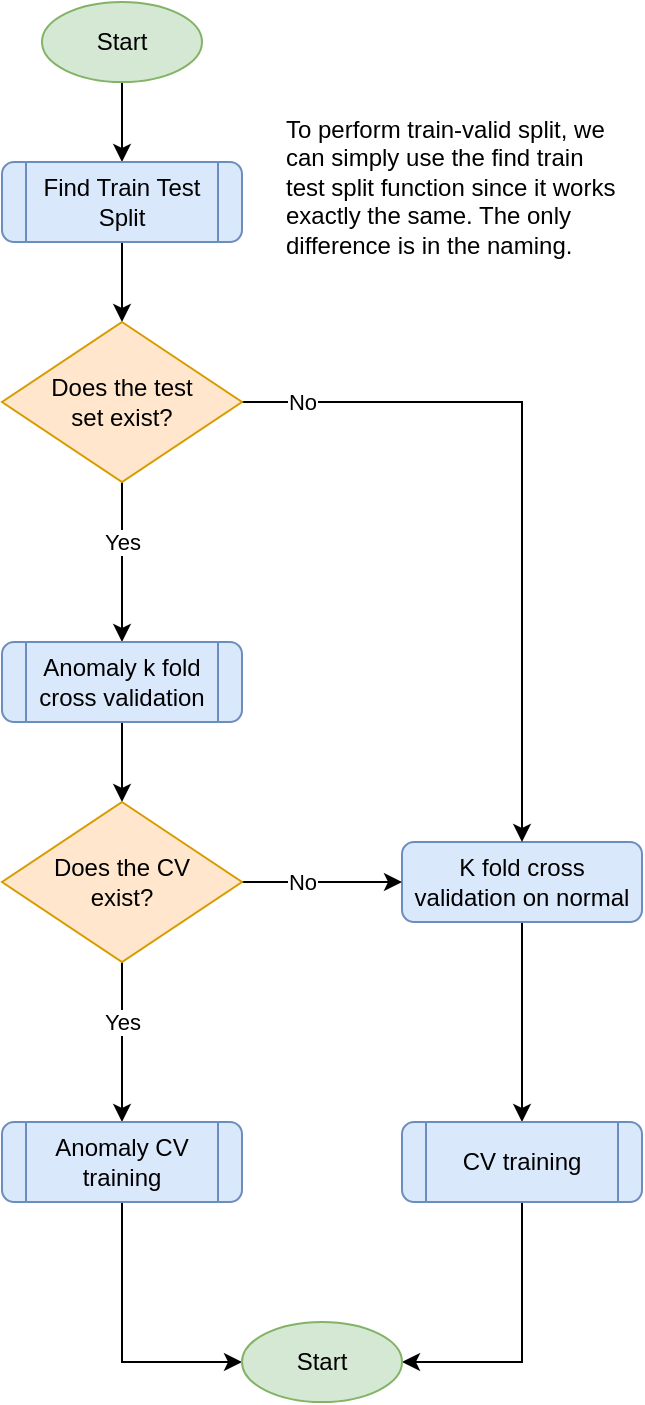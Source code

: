 <mxfile version="20.3.0" type="device" pages="2"><diagram id="C5RBs43oDa-KdzZeNtuy" name="Pre-training"><mxGraphModel dx="1422" dy="857" grid="1" gridSize="10" guides="1" tooltips="1" connect="1" arrows="1" fold="1" page="1" pageScale="1" pageWidth="400" pageHeight="800" math="0" shadow="0"><root><mxCell id="WIyWlLk6GJQsqaUBKTNV-0"/><mxCell id="WIyWlLk6GJQsqaUBKTNV-1" parent="WIyWlLk6GJQsqaUBKTNV-0"/><mxCell id="ryyrl_EKLy7s0HsgmRQc-0" style="edgeStyle=orthogonalEdgeStyle;rounded=0;orthogonalLoop=1;jettySize=auto;html=1;" parent="WIyWlLk6GJQsqaUBKTNV-1" source="5b-cpp2polWYg8eOsD-2-0" target="OPyNFxaaYERWrqZjhB0H-0" edge="1"><mxGeometry relative="1" as="geometry"/></mxCell><mxCell id="5b-cpp2polWYg8eOsD-2-0" value="Start" style="ellipse;whiteSpace=wrap;html=1;fillColor=#d5e8d4;strokeColor=#82b366;" parent="WIyWlLk6GJQsqaUBKTNV-1" vertex="1"><mxGeometry x="60" y="40" width="80" height="40" as="geometry"/></mxCell><mxCell id="ryyrl_EKLy7s0HsgmRQc-1" style="edgeStyle=orthogonalEdgeStyle;rounded=0;orthogonalLoop=1;jettySize=auto;html=1;" parent="WIyWlLk6GJQsqaUBKTNV-1" source="OPyNFxaaYERWrqZjhB0H-0" target="OPyNFxaaYERWrqZjhB0H-3" edge="1"><mxGeometry relative="1" as="geometry"/></mxCell><mxCell id="OPyNFxaaYERWrqZjhB0H-0" value="Find Train Test&lt;br&gt;Split" style="shape=process;whiteSpace=wrap;html=1;backgroundOutline=1;fillColor=#dae8fc;strokeColor=#6c8ebf;rounded=1;" parent="WIyWlLk6GJQsqaUBKTNV-1" vertex="1"><mxGeometry x="40" y="120" width="120" height="40" as="geometry"/></mxCell><mxCell id="jDwtgCa9JRZNagfKjlTn-7" style="edgeStyle=orthogonalEdgeStyle;rounded=0;orthogonalLoop=1;jettySize=auto;html=1;" parent="WIyWlLk6GJQsqaUBKTNV-1" source="OPyNFxaaYERWrqZjhB0H-2" target="jDwtgCa9JRZNagfKjlTn-6" edge="1"><mxGeometry relative="1" as="geometry"/></mxCell><mxCell id="OPyNFxaaYERWrqZjhB0H-2" value="K fold cross&lt;br&gt;validation on normal" style="rounded=1;whiteSpace=wrap;html=1;strokeWidth=1;fillColor=#dae8fc;strokeColor=#6c8ebf;" parent="WIyWlLk6GJQsqaUBKTNV-1" vertex="1"><mxGeometry x="240" y="460" width="120" height="40" as="geometry"/></mxCell><mxCell id="ryyrl_EKLy7s0HsgmRQc-3" style="edgeStyle=orthogonalEdgeStyle;rounded=0;orthogonalLoop=1;jettySize=auto;html=1;" parent="WIyWlLk6GJQsqaUBKTNV-1" source="OPyNFxaaYERWrqZjhB0H-3" target="ryyrl_EKLy7s0HsgmRQc-2" edge="1"><mxGeometry relative="1" as="geometry"/></mxCell><mxCell id="ryyrl_EKLy7s0HsgmRQc-6" value="Yes" style="edgeLabel;html=1;align=center;verticalAlign=middle;resizable=0;points=[];" parent="ryyrl_EKLy7s0HsgmRQc-3" vertex="1" connectable="0"><mxGeometry x="0.25" y="3" relative="1" as="geometry"><mxPoint x="-3" y="-20" as="offset"/></mxGeometry></mxCell><mxCell id="jDwtgCa9JRZNagfKjlTn-1" style="edgeStyle=orthogonalEdgeStyle;rounded=0;orthogonalLoop=1;jettySize=auto;html=1;" parent="WIyWlLk6GJQsqaUBKTNV-1" source="OPyNFxaaYERWrqZjhB0H-3" target="OPyNFxaaYERWrqZjhB0H-2" edge="1"><mxGeometry relative="1" as="geometry"/></mxCell><mxCell id="jDwtgCa9JRZNagfKjlTn-3" value="No" style="edgeLabel;html=1;align=center;verticalAlign=middle;resizable=0;points=[];" parent="jDwtgCa9JRZNagfKjlTn-1" vertex="1" connectable="0"><mxGeometry x="-0.833" y="2" relative="1" as="geometry"><mxPoint y="2" as="offset"/></mxGeometry></mxCell><mxCell id="OPyNFxaaYERWrqZjhB0H-3" value="Does the test &lt;br&gt;set exist?" style="strokeWidth=1;html=1;shape=mxgraph.flowchart.decision;whiteSpace=wrap;rounded=1;fillColor=#ffe6cc;strokeColor=#d79b00;" parent="WIyWlLk6GJQsqaUBKTNV-1" vertex="1"><mxGeometry x="40" y="200" width="120" height="80" as="geometry"/></mxCell><mxCell id="ryyrl_EKLy7s0HsgmRQc-5" style="edgeStyle=orthogonalEdgeStyle;rounded=0;orthogonalLoop=1;jettySize=auto;html=1;" parent="WIyWlLk6GJQsqaUBKTNV-1" source="ryyrl_EKLy7s0HsgmRQc-2" target="ryyrl_EKLy7s0HsgmRQc-4" edge="1"><mxGeometry relative="1" as="geometry"/></mxCell><mxCell id="ryyrl_EKLy7s0HsgmRQc-2" value="Anomaly k fold&lt;br&gt;cross validation" style="shape=process;whiteSpace=wrap;html=1;backgroundOutline=1;fillColor=#dae8fc;strokeColor=#6c8ebf;rounded=1;" parent="WIyWlLk6GJQsqaUBKTNV-1" vertex="1"><mxGeometry x="40" y="360" width="120" height="40" as="geometry"/></mxCell><mxCell id="jDwtgCa9JRZNagfKjlTn-2" style="edgeStyle=orthogonalEdgeStyle;rounded=0;orthogonalLoop=1;jettySize=auto;html=1;" parent="WIyWlLk6GJQsqaUBKTNV-1" source="ryyrl_EKLy7s0HsgmRQc-4" target="OPyNFxaaYERWrqZjhB0H-2" edge="1"><mxGeometry relative="1" as="geometry"/></mxCell><mxCell id="jDwtgCa9JRZNagfKjlTn-4" value="No" style="edgeLabel;html=1;align=center;verticalAlign=middle;resizable=0;points=[];" parent="jDwtgCa9JRZNagfKjlTn-2" vertex="1" connectable="0"><mxGeometry x="-0.25" y="-1" relative="1" as="geometry"><mxPoint y="-1" as="offset"/></mxGeometry></mxCell><mxCell id="jDwtgCa9JRZNagfKjlTn-8" style="edgeStyle=orthogonalEdgeStyle;rounded=0;orthogonalLoop=1;jettySize=auto;html=1;" parent="WIyWlLk6GJQsqaUBKTNV-1" source="ryyrl_EKLy7s0HsgmRQc-4" target="jDwtgCa9JRZNagfKjlTn-5" edge="1"><mxGeometry relative="1" as="geometry"><Array as="points"><mxPoint x="100" y="570"/><mxPoint x="100" y="570"/></Array></mxGeometry></mxCell><mxCell id="jDwtgCa9JRZNagfKjlTn-9" value="Yes" style="edgeLabel;html=1;align=center;verticalAlign=middle;resizable=0;points=[];" parent="jDwtgCa9JRZNagfKjlTn-8" vertex="1" connectable="0"><mxGeometry x="0.25" y="-3" relative="1" as="geometry"><mxPoint x="3" y="-20" as="offset"/></mxGeometry></mxCell><mxCell id="ryyrl_EKLy7s0HsgmRQc-4" value="Does the CV&lt;br&gt;exist?" style="strokeWidth=1;html=1;shape=mxgraph.flowchart.decision;whiteSpace=wrap;rounded=1;fillColor=#ffe6cc;strokeColor=#d79b00;" parent="WIyWlLk6GJQsqaUBKTNV-1" vertex="1"><mxGeometry x="40" y="440" width="120" height="80" as="geometry"/></mxCell><mxCell id="jDwtgCa9JRZNagfKjlTn-12" style="edgeStyle=orthogonalEdgeStyle;rounded=0;orthogonalLoop=1;jettySize=auto;html=1;" parent="WIyWlLk6GJQsqaUBKTNV-1" source="jDwtgCa9JRZNagfKjlTn-5" target="jDwtgCa9JRZNagfKjlTn-10" edge="1"><mxGeometry relative="1" as="geometry"><Array as="points"><mxPoint x="100" y="720"/></Array></mxGeometry></mxCell><mxCell id="jDwtgCa9JRZNagfKjlTn-5" value="Anomaly CV&lt;br&gt;training" style="shape=process;whiteSpace=wrap;html=1;backgroundOutline=1;fillColor=#dae8fc;strokeColor=#6c8ebf;rounded=1;" parent="WIyWlLk6GJQsqaUBKTNV-1" vertex="1"><mxGeometry x="40" y="600" width="120" height="40" as="geometry"/></mxCell><mxCell id="jDwtgCa9JRZNagfKjlTn-11" style="edgeStyle=orthogonalEdgeStyle;rounded=0;orthogonalLoop=1;jettySize=auto;html=1;" parent="WIyWlLk6GJQsqaUBKTNV-1" source="jDwtgCa9JRZNagfKjlTn-6" target="jDwtgCa9JRZNagfKjlTn-10" edge="1"><mxGeometry relative="1" as="geometry"><Array as="points"><mxPoint x="300" y="720"/></Array></mxGeometry></mxCell><mxCell id="jDwtgCa9JRZNagfKjlTn-6" value="CV training" style="shape=process;whiteSpace=wrap;html=1;backgroundOutline=1;fillColor=#dae8fc;strokeColor=#6c8ebf;rounded=1;" parent="WIyWlLk6GJQsqaUBKTNV-1" vertex="1"><mxGeometry x="240" y="600" width="120" height="40" as="geometry"/></mxCell><mxCell id="jDwtgCa9JRZNagfKjlTn-10" value="Start" style="ellipse;whiteSpace=wrap;html=1;fillColor=#d5e8d4;strokeColor=#82b366;" parent="WIyWlLk6GJQsqaUBKTNV-1" vertex="1"><mxGeometry x="160" y="700" width="80" height="40" as="geometry"/></mxCell><mxCell id="mYtI1wbFwFQSOUC2KGi3-1" value="To perform train-valid split, we can simply use the find train test split function since it works exactly the same. The only difference is in the naming." style="text;html=1;strokeColor=none;fillColor=none;align=left;verticalAlign=top;whiteSpace=wrap;rounded=0;" parent="WIyWlLk6GJQsqaUBKTNV-1" vertex="1"><mxGeometry x="180" y="90" width="170" height="90" as="geometry"/></mxCell></root></mxGraphModel></diagram><diagram id="KVxQ2ky4A0qtHgut5TyB" name="Training"><mxGraphModel dx="1422" dy="857" grid="1" gridSize="10" guides="1" tooltips="1" connect="1" arrows="1" fold="1" page="1" pageScale="1" pageWidth="520" pageHeight="1160" math="0" shadow="0"><root><mxCell id="0"/><mxCell id="1" parent="0"/><mxCell id="TYW-HrhhjEymhfAnjixV-2" style="edgeStyle=orthogonalEdgeStyle;rounded=0;orthogonalLoop=1;jettySize=auto;html=1;" parent="1" source="UbVZBWdChkSY4B0OirwI-1" target="TYW-HrhhjEymhfAnjixV-1" edge="1"><mxGeometry relative="1" as="geometry"/></mxCell><mxCell id="UbVZBWdChkSY4B0OirwI-1" value="Start" style="ellipse;whiteSpace=wrap;html=1;fillColor=#d5e8d4;strokeColor=#82b366;" parent="1" vertex="1"><mxGeometry x="260" y="40" width="80" height="40" as="geometry"/></mxCell><mxCell id="ZT3BTX7ZoMWZbO8DQAr4-2" style="edgeStyle=orthogonalEdgeStyle;rounded=0;orthogonalLoop=1;jettySize=auto;html=1;" parent="1" source="TYW-HrhhjEymhfAnjixV-1" target="ZT3BTX7ZoMWZbO8DQAr4-1" edge="1"><mxGeometry relative="1" as="geometry"/></mxCell><mxCell id="TYW-HrhhjEymhfAnjixV-1" value="Read hyper-&lt;br&gt;param space" style="shape=parallelogram;html=1;strokeWidth=1;perimeter=parallelogramPerimeter;whiteSpace=wrap;rounded=1;arcSize=12;size=0.23;fillColor=#dae8fc;strokeColor=#6c8ebf;" parent="1" vertex="1"><mxGeometry x="240" y="120" width="120" height="40" as="geometry"/></mxCell><mxCell id="ZT3BTX7ZoMWZbO8DQAr4-4" style="edgeStyle=orthogonalEdgeStyle;rounded=0;orthogonalLoop=1;jettySize=auto;html=1;" parent="1" source="ZT3BTX7ZoMWZbO8DQAr4-1" target="ZT3BTX7ZoMWZbO8DQAr4-3" edge="1"><mxGeometry relative="1" as="geometry"/></mxCell><mxCell id="ZT3BTX7ZoMWZbO8DQAr4-1" value="Start GP hyper-param&lt;br&gt;search" style="rounded=1;whiteSpace=wrap;html=1;strokeWidth=1;fillColor=#dae8fc;strokeColor=#6c8ebf;" parent="1" vertex="1"><mxGeometry x="240" y="200" width="120" height="40" as="geometry"/></mxCell><mxCell id="ZT3BTX7ZoMWZbO8DQAr4-6" style="edgeStyle=orthogonalEdgeStyle;rounded=0;orthogonalLoop=1;jettySize=auto;html=1;" parent="1" source="ZT3BTX7ZoMWZbO8DQAr4-3" target="ZT3BTX7ZoMWZbO8DQAr4-5" edge="1"><mxGeometry relative="1" as="geometry"/></mxCell><mxCell id="ZT3BTX7ZoMWZbO8DQAr4-3" value="Pick a hyper-param&lt;br&gt;config" style="rounded=1;whiteSpace=wrap;html=1;strokeWidth=1;fillColor=#dae8fc;strokeColor=#6c8ebf;" parent="1" vertex="1"><mxGeometry x="240" y="280" width="120" height="40" as="geometry"/></mxCell><mxCell id="ZT3BTX7ZoMWZbO8DQAr4-9" style="edgeStyle=orthogonalEdgeStyle;rounded=0;orthogonalLoop=1;jettySize=auto;html=1;" parent="1" source="ZT3BTX7ZoMWZbO8DQAr4-5" target="ZT3BTX7ZoMWZbO8DQAr4-7" edge="1"><mxGeometry relative="1" as="geometry"/></mxCell><mxCell id="ZT3BTX7ZoMWZbO8DQAr4-5" value="Read 1&lt;sup&gt;st&lt;/sup&gt; fold" style="shape=parallelogram;html=1;strokeWidth=1;perimeter=parallelogramPerimeter;whiteSpace=wrap;rounded=1;arcSize=12;size=0.23;fillColor=#dae8fc;strokeColor=#6c8ebf;" parent="1" vertex="1"><mxGeometry x="240" y="360" width="120" height="40" as="geometry"/></mxCell><mxCell id="ZT3BTX7ZoMWZbO8DQAr4-10" style="edgeStyle=orthogonalEdgeStyle;rounded=0;orthogonalLoop=1;jettySize=auto;html=1;" parent="1" source="ZT3BTX7ZoMWZbO8DQAr4-7" target="ZT3BTX7ZoMWZbO8DQAr4-8" edge="1"><mxGeometry relative="1" as="geometry"/></mxCell><mxCell id="ZT3BTX7ZoMWZbO8DQAr4-7" value="Train and validate" style="rounded=1;whiteSpace=wrap;html=1;strokeWidth=1;fillColor=#dae8fc;strokeColor=#6c8ebf;" parent="1" vertex="1"><mxGeometry x="240" y="440" width="120" height="40" as="geometry"/></mxCell><mxCell id="dGotC8a9FpFa0XEK_ETf-2" style="edgeStyle=orthogonalEdgeStyle;rounded=0;orthogonalLoop=1;jettySize=auto;html=1;" parent="1" source="ZT3BTX7ZoMWZbO8DQAr4-8" target="dGotC8a9FpFa0XEK_ETf-1" edge="1"><mxGeometry relative="1" as="geometry"/></mxCell><mxCell id="ZT3BTX7ZoMWZbO8DQAr4-8" value="Store validation&lt;br&gt;score" style="rounded=1;whiteSpace=wrap;html=1;strokeWidth=1;fillColor=#dae8fc;strokeColor=#6c8ebf;" parent="1" vertex="1"><mxGeometry x="240" y="520" width="120" height="40" as="geometry"/></mxCell><mxCell id="dGotC8a9FpFa0XEK_ETf-5" style="edgeStyle=orthogonalEdgeStyle;rounded=0;orthogonalLoop=1;jettySize=auto;html=1;" parent="1" source="dGotC8a9FpFa0XEK_ETf-1" target="dGotC8a9FpFa0XEK_ETf-3" edge="1"><mxGeometry relative="1" as="geometry"><Array as="points"><mxPoint x="40" y="640"/><mxPoint x="40" y="460"/></Array></mxGeometry></mxCell><mxCell id="dGotC8a9FpFa0XEK_ETf-6" value="Yes" style="edgeLabel;html=1;align=center;verticalAlign=middle;resizable=0;points=[];" parent="dGotC8a9FpFa0XEK_ETf-5" vertex="1" connectable="0"><mxGeometry x="-0.673" relative="1" as="geometry"><mxPoint as="offset"/></mxGeometry></mxCell><mxCell id="dGotC8a9FpFa0XEK_ETf-8" style="edgeStyle=orthogonalEdgeStyle;rounded=0;orthogonalLoop=1;jettySize=auto;html=1;" parent="1" source="dGotC8a9FpFa0XEK_ETf-1" target="dGotC8a9FpFa0XEK_ETf-7" edge="1"><mxGeometry relative="1" as="geometry"/></mxCell><mxCell id="dGotC8a9FpFa0XEK_ETf-12" value="No" style="edgeLabel;html=1;align=center;verticalAlign=middle;resizable=0;points=[];" parent="dGotC8a9FpFa0XEK_ETf-8" vertex="1" connectable="0"><mxGeometry x="-0.25" y="-1" relative="1" as="geometry"><mxPoint as="offset"/></mxGeometry></mxCell><mxCell id="dGotC8a9FpFa0XEK_ETf-1" value="Are there other&lt;br&gt;folds?" style="strokeWidth=1;html=1;shape=mxgraph.flowchart.decision;whiteSpace=wrap;rounded=1;fillColor=#ffe6cc;strokeColor=#d79b00;" parent="1" vertex="1"><mxGeometry x="240" y="600" width="120" height="80" as="geometry"/></mxCell><mxCell id="dGotC8a9FpFa0XEK_ETf-4" style="edgeStyle=orthogonalEdgeStyle;rounded=0;orthogonalLoop=1;jettySize=auto;html=1;" parent="1" source="dGotC8a9FpFa0XEK_ETf-3" target="ZT3BTX7ZoMWZbO8DQAr4-7" edge="1"><mxGeometry relative="1" as="geometry"/></mxCell><mxCell id="dGotC8a9FpFa0XEK_ETf-3" value="Read next fold" style="shape=parallelogram;html=1;strokeWidth=1;perimeter=parallelogramPerimeter;whiteSpace=wrap;rounded=1;arcSize=12;size=0.23;fillColor=#dae8fc;strokeColor=#6c8ebf;" parent="1" vertex="1"><mxGeometry x="80" y="440" width="120" height="40" as="geometry"/></mxCell><mxCell id="dGotC8a9FpFa0XEK_ETf-10" style="edgeStyle=orthogonalEdgeStyle;rounded=0;orthogonalLoop=1;jettySize=auto;html=1;" parent="1" source="dGotC8a9FpFa0XEK_ETf-7" target="dGotC8a9FpFa0XEK_ETf-9" edge="1"><mxGeometry relative="1" as="geometry"/></mxCell><mxCell id="dGotC8a9FpFa0XEK_ETf-7" value="Return validation&lt;br&gt;CV score" style="rounded=1;whiteSpace=wrap;html=1;strokeWidth=1;fillColor=#dae8fc;strokeColor=#6c8ebf;" parent="1" vertex="1"><mxGeometry x="240" y="760" width="120" height="40" as="geometry"/></mxCell><mxCell id="dGotC8a9FpFa0XEK_ETf-11" style="edgeStyle=orthogonalEdgeStyle;rounded=0;orthogonalLoop=1;jettySize=auto;html=1;exitX=1;exitY=0.5;exitDx=0;exitDy=0;exitPerimeter=0;" parent="1" source="dGotC8a9FpFa0XEK_ETf-9" target="ZT3BTX7ZoMWZbO8DQAr4-3" edge="1"><mxGeometry relative="1" as="geometry"><Array as="points"><mxPoint x="480" y="880"/><mxPoint x="480" y="300"/></Array></mxGeometry></mxCell><mxCell id="dGotC8a9FpFa0XEK_ETf-13" value="Yes" style="edgeLabel;html=1;align=center;verticalAlign=middle;resizable=0;points=[];" parent="dGotC8a9FpFa0XEK_ETf-11" vertex="1" connectable="0"><mxGeometry x="-0.82" y="1" relative="1" as="geometry"><mxPoint x="-4" y="1" as="offset"/></mxGeometry></mxCell><mxCell id="dGotC8a9FpFa0XEK_ETf-15" style="edgeStyle=orthogonalEdgeStyle;rounded=0;orthogonalLoop=1;jettySize=auto;html=1;" parent="1" source="dGotC8a9FpFa0XEK_ETf-9" target="dGotC8a9FpFa0XEK_ETf-14" edge="1"><mxGeometry relative="1" as="geometry"/></mxCell><mxCell id="dGotC8a9FpFa0XEK_ETf-16" value="No" style="edgeLabel;html=1;align=center;verticalAlign=middle;resizable=0;points=[];" parent="dGotC8a9FpFa0XEK_ETf-15" vertex="1" connectable="0"><mxGeometry x="-0.202" relative="1" as="geometry"><mxPoint as="offset"/></mxGeometry></mxCell><mxCell id="dGotC8a9FpFa0XEK_ETf-9" value="Are there other&lt;br&gt;iterations to do?" style="strokeWidth=1;html=1;shape=mxgraph.flowchart.decision;whiteSpace=wrap;rounded=1;fillColor=#ffe6cc;strokeColor=#d79b00;" parent="1" vertex="1"><mxGeometry x="240" y="840" width="120" height="80" as="geometry"/></mxCell><mxCell id="M7oN2aowG7xA9ehtzNuD-4" style="edgeStyle=orthogonalEdgeStyle;rounded=0;orthogonalLoop=1;jettySize=auto;html=1;" parent="1" source="dGotC8a9FpFa0XEK_ETf-14" target="M7oN2aowG7xA9ehtzNuD-1" edge="1"><mxGeometry relative="1" as="geometry"/></mxCell><mxCell id="dGotC8a9FpFa0XEK_ETf-14" value="Train on all data with best hyper-params" style="rounded=1;whiteSpace=wrap;html=1;strokeWidth=1;fillColor=#dae8fc;strokeColor=#6c8ebf;" parent="1" vertex="1"><mxGeometry x="240" y="1000" width="120" height="40" as="geometry"/></mxCell><mxCell id="M7oN2aowG7xA9ehtzNuD-1" value="End" style="ellipse;whiteSpace=wrap;html=1;fillColor=#d5e8d4;strokeColor=#82b366;" parent="1" vertex="1"><mxGeometry x="260" y="1080" width="80" height="40" as="geometry"/></mxCell></root></mxGraphModel></diagram></mxfile>